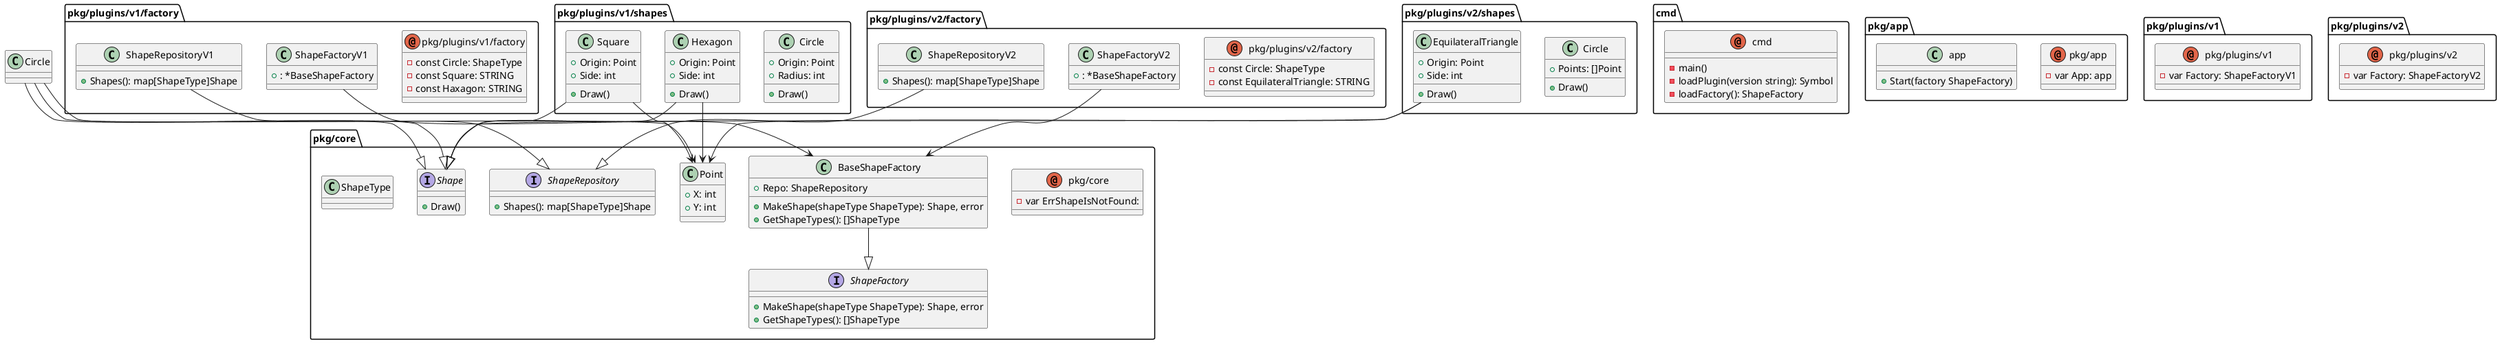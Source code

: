 @startuml
package cmd{
annotation cmd {


-main()
-loadPlugin(version string): Symbol
-loadFactory(): ShapeFactory
}
}
package pkg/app{
annotation pkg/app {

-var App: app

}
class app {

+Start(factory ShapeFactory)
}
}
package pkg/core{
annotation pkg/core {

-var ErrShapeIsNotFound: 

}
interface Shape{
+Draw()
}
interface ShapeFactory{
+MakeShape(shapeType ShapeType): Shape, error
+GetShapeTypes(): []ShapeType
}
interface ShapeRepository{
+Shapes(): map[ShapeType]Shape
}
class BaseShapeFactory {
+Repo: ShapeRepository
+MakeShape(shapeType ShapeType): Shape, error
+GetShapeTypes(): []ShapeType
}
class Point {
+X: int
+Y: int

}
class ShapeType {


}
}
package pkg/plugins/v1/factory{
annotation pkg/plugins/v1/factory {
-const Circle: ShapeType
-const Square: STRING
-const Haxagon: STRING


}
class ShapeFactoryV1 {
+: *BaseShapeFactory

}
class ShapeRepositoryV1 {

+Shapes(): map[ShapeType]Shape
}
}
package pkg/plugins/v1/shapes{
class Circle {
+Origin: Point
+Radius: int
+Draw()
}
class Hexagon {
+Origin: Point
+Side: int
+Draw()
}
class Square {
+Origin: Point
+Side: int
+Draw()
}
}
package pkg/plugins/v1{
annotation pkg/plugins/v1 {

-var Factory: ShapeFactoryV1

}
}
package pkg/plugins/v2/factory{
annotation pkg/plugins/v2/factory {
-const Circle: ShapeType
-const EquilateralTriangle: STRING


}
class ShapeFactoryV2 {
+: *BaseShapeFactory

}
class ShapeRepositoryV2 {

+Shapes(): map[ShapeType]Shape
}
}
package pkg/plugins/v2/shapes{
class Circle {
+Points: []Point
+Draw()
}
class EquilateralTriangle {
+Origin: Point
+Side: int
+Draw()
}
}
package pkg/plugins/v2{
annotation pkg/plugins/v2 {

-var Factory: ShapeFactoryV2

}
}
"ShapeFactoryV1" --> "BaseShapeFactory"
"ShapeFactoryV2" --> "BaseShapeFactory"
"Circle" --> "Point"
"Hexagon" --> "Point"
"Square" --> "Point"
"EquilateralTriangle" --> "Point"
"BaseShapeFactory" --|> "ShapeFactory"
"ShapeRepositoryV1" --|> "ShapeRepository"
"Circle" --|> "Shape"
"Hexagon" --|> "Shape"
"Square" --|> "Shape"
"ShapeRepositoryV2" --|> "ShapeRepository"
"Circle" --|> "Shape"
"EquilateralTriangle" --|> "Shape"
@enduml